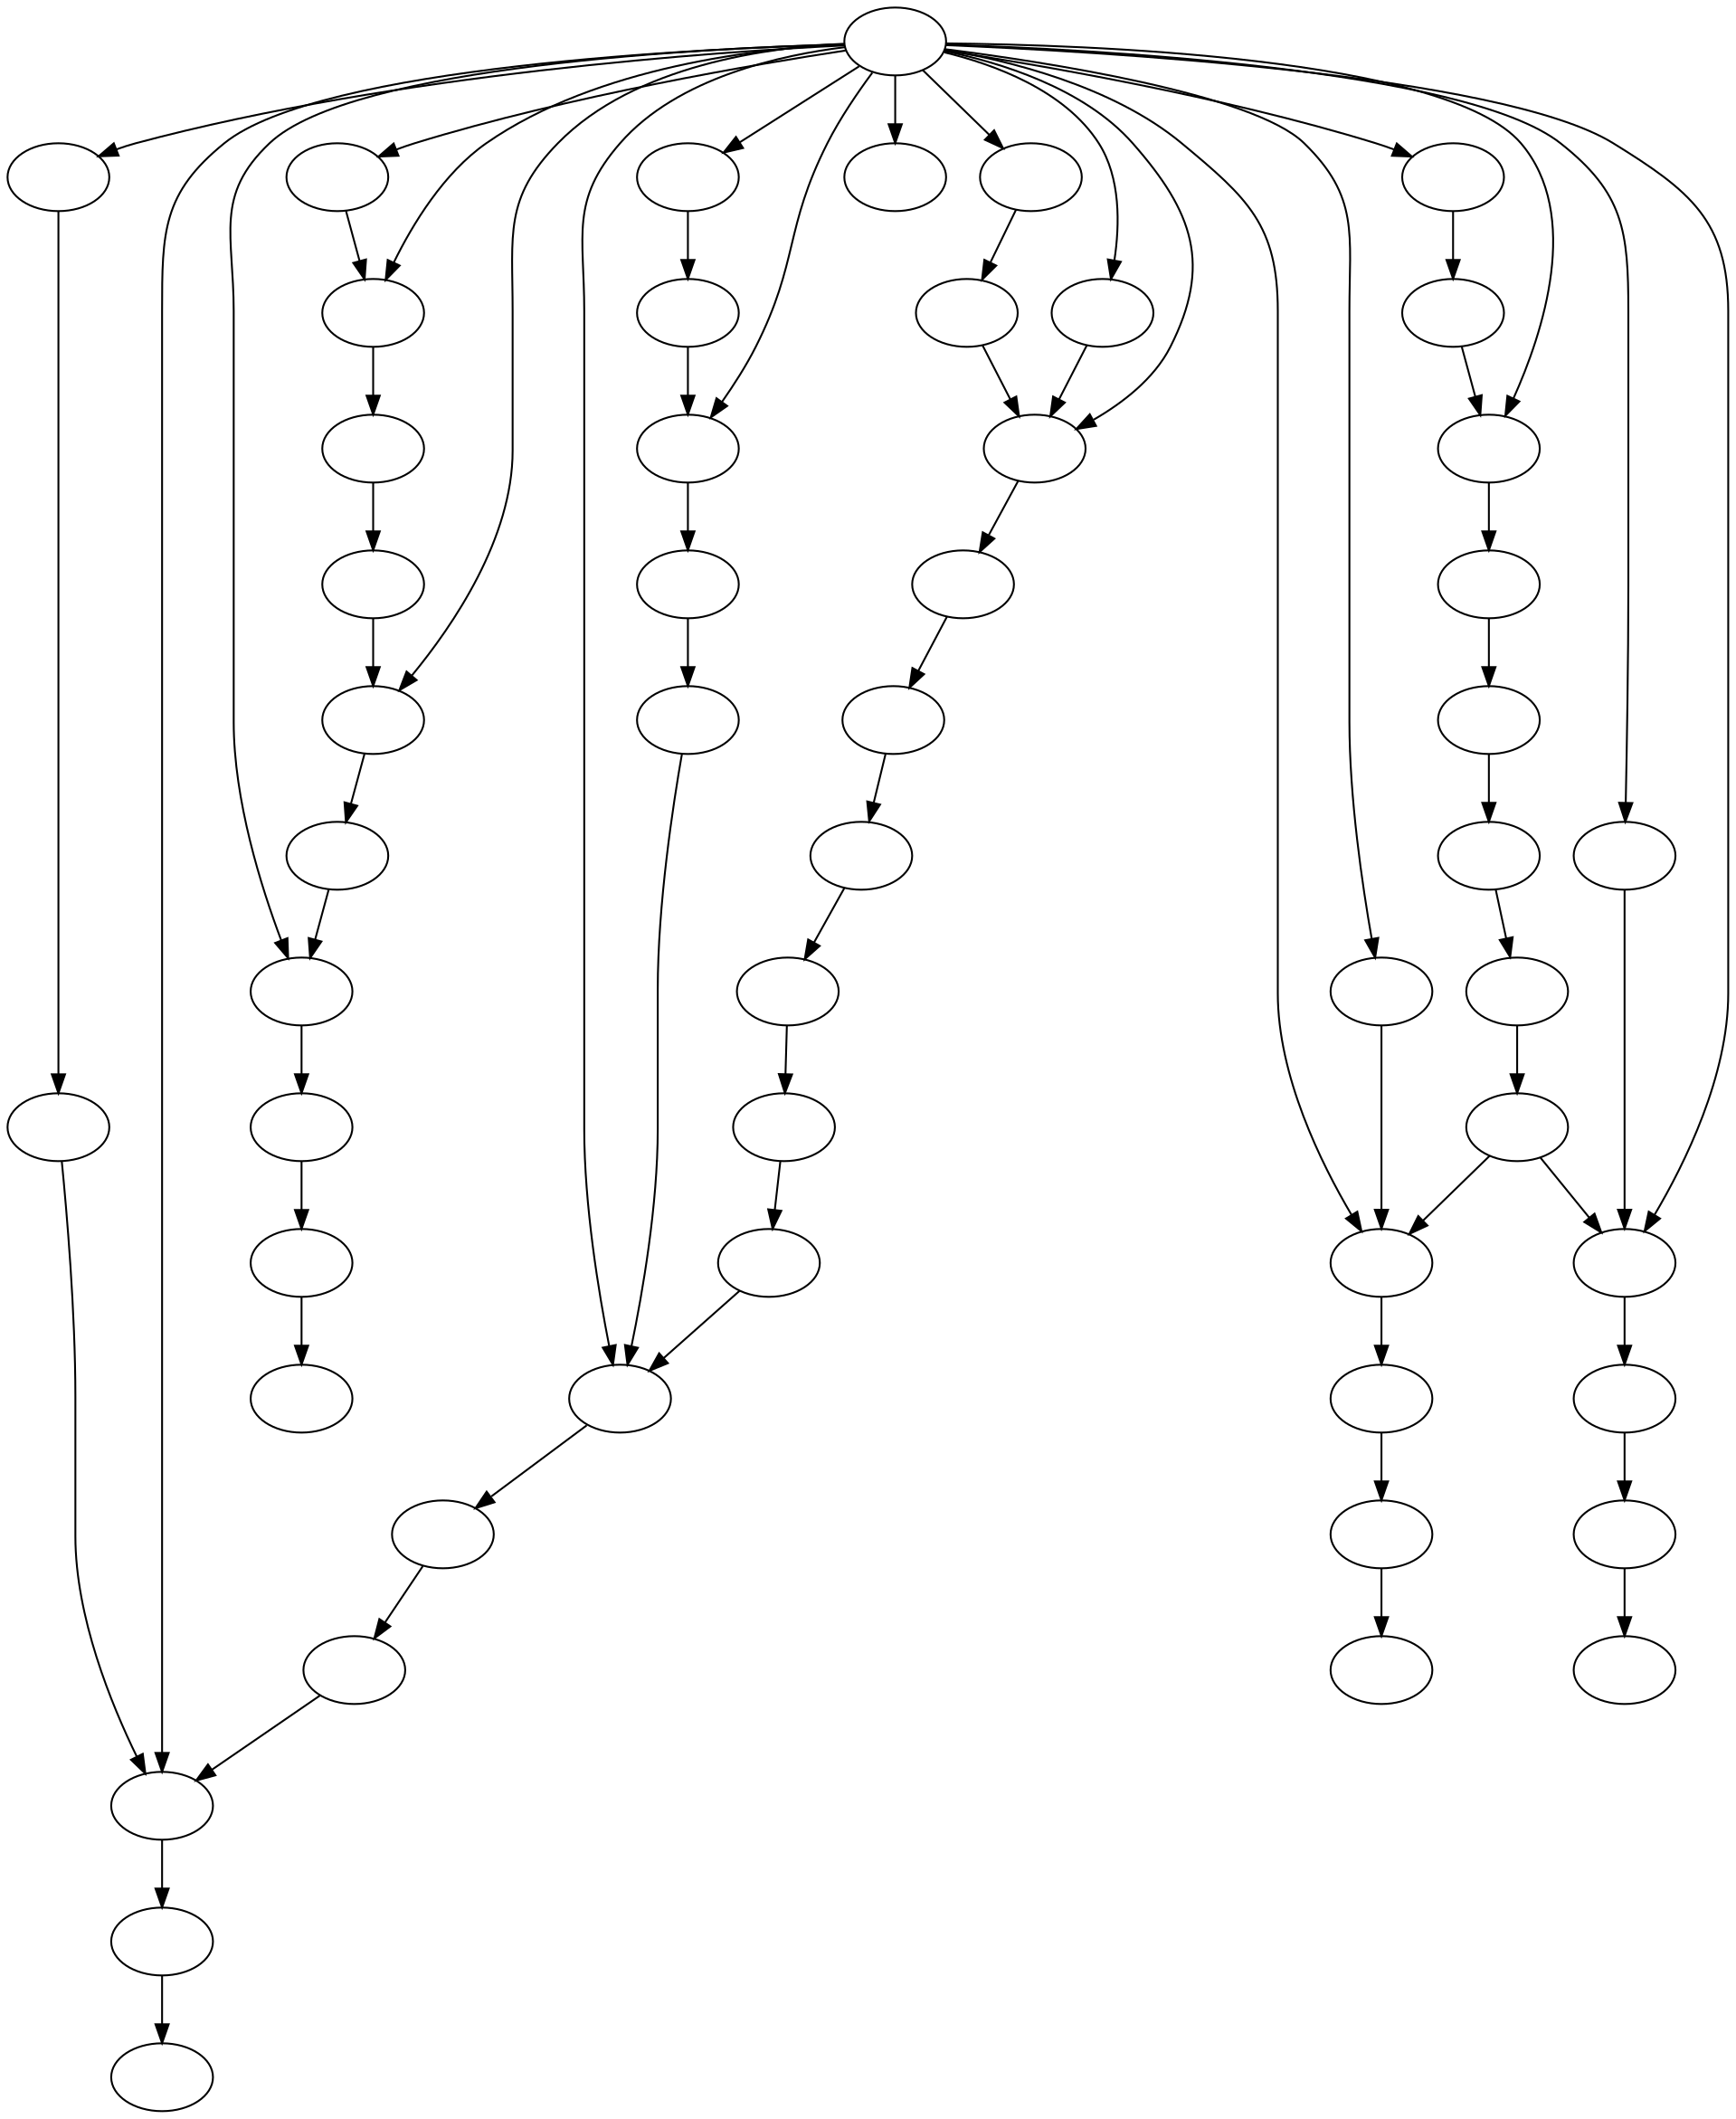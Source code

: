 digraph G {
0[id=0, label="", ch="", color=""];
1[id=1, label="", ch="", color=""];
2[id=2, label="", ch="", color=""];
3[id=3, label="", ch="", color=""];
4[id=4, label="", ch="", color=""];
5[id=5, label="", ch="", color=""];
6[id=6, label="", ch="", color=""];
7[id=7, label="", ch="", color=""];
8[id=8, label="", ch="", color=""];
9[id=9, label="", ch="", color=""];
10[id=10, label="", ch="", color=""];
11[id=11, label="", ch="", color=""];
12[id=12, label="", ch="", color=""];
13[id=13, label="", ch="", color=""];
14[id=14, label="", ch="", color=""];
15[id=15, label="", ch="", color=""];
16[id=16, label="", ch="", color=""];
17[id=17, label="", ch="", color=""];
18[id=18, label="", ch="", color=""];
19[id=19, label="", ch="", color=""];
20[id=20, label="", ch="", color=""];
21[id=21, label="", ch="", color=""];
22[id=22, label="", ch="", color=""];
23[id=23, label="", ch="", color=""];
24[id=24, label="", ch="", color=""];
25[id=25, label="", ch="", color=""];
26[id=26, label="", ch="", color=""];
27[id=27, label="", ch="", color=""];
28[id=28, label="", ch="", color=""];
29[id=29, label="", ch="", color=""];
30[id=30, label="", ch="", color=""];
31[id=31, label="", ch="", color=""];
32[id=32, label="", ch="", color=""];
33[id=33, label="", ch="", color=""];
34[id=34, label="", ch="", color=""];
35[id=35, label="", ch="", color=""];
36[id=36, label="", ch="", color=""];
37[id=37, label="", ch="", color=""];
38[id=38, label="", ch="", color=""];
39[id=39, label="", ch="", color=""];
40[id=40, label="", ch="", color=""];
41[id=41, label="", ch="", color=""];
42[id=42, label="", ch="", color=""];
43[id=43, label="", ch="", color=""];
44[id=44, label="", ch="", color=""];
45[id=45, label="", ch="", color=""];
46[id=46, label="", ch="", color=""];
47[id=47, label="", ch="", color=""];
48[id=48, label="", ch="", color=""];
49[id=49, label="", ch="", color=""];
50[id=50, label="", ch="", color=""];
51[id=51, label="", ch="", color=""];
52[id=52, label="", ch="", color=""];
2->3
0->2
41->2
51->2
3->49
10->18
0->10
35->10
20->21
0->20
22->23
0->22
0->24
0->25
0->26
0->19
27->28
0->27
26->27
17->27
28->29
29->30
30->31
31->32
32->41
33->34
0->33
52->33
34->35
16->36
0->16
25->16
40->16
36->37
37->38
5->6
0->5
45->5
6->7
7->8
8->39
39->40
11->12
0->11
18->11
12->13
13->14
4->42
0->4
49->4
21->4
42->43
9->17
0->9
44->45
0->44
15->46
0->15
24->15
40->15
46->47
47->48
1->50
0->1
23->1
50->51
0->52
}
